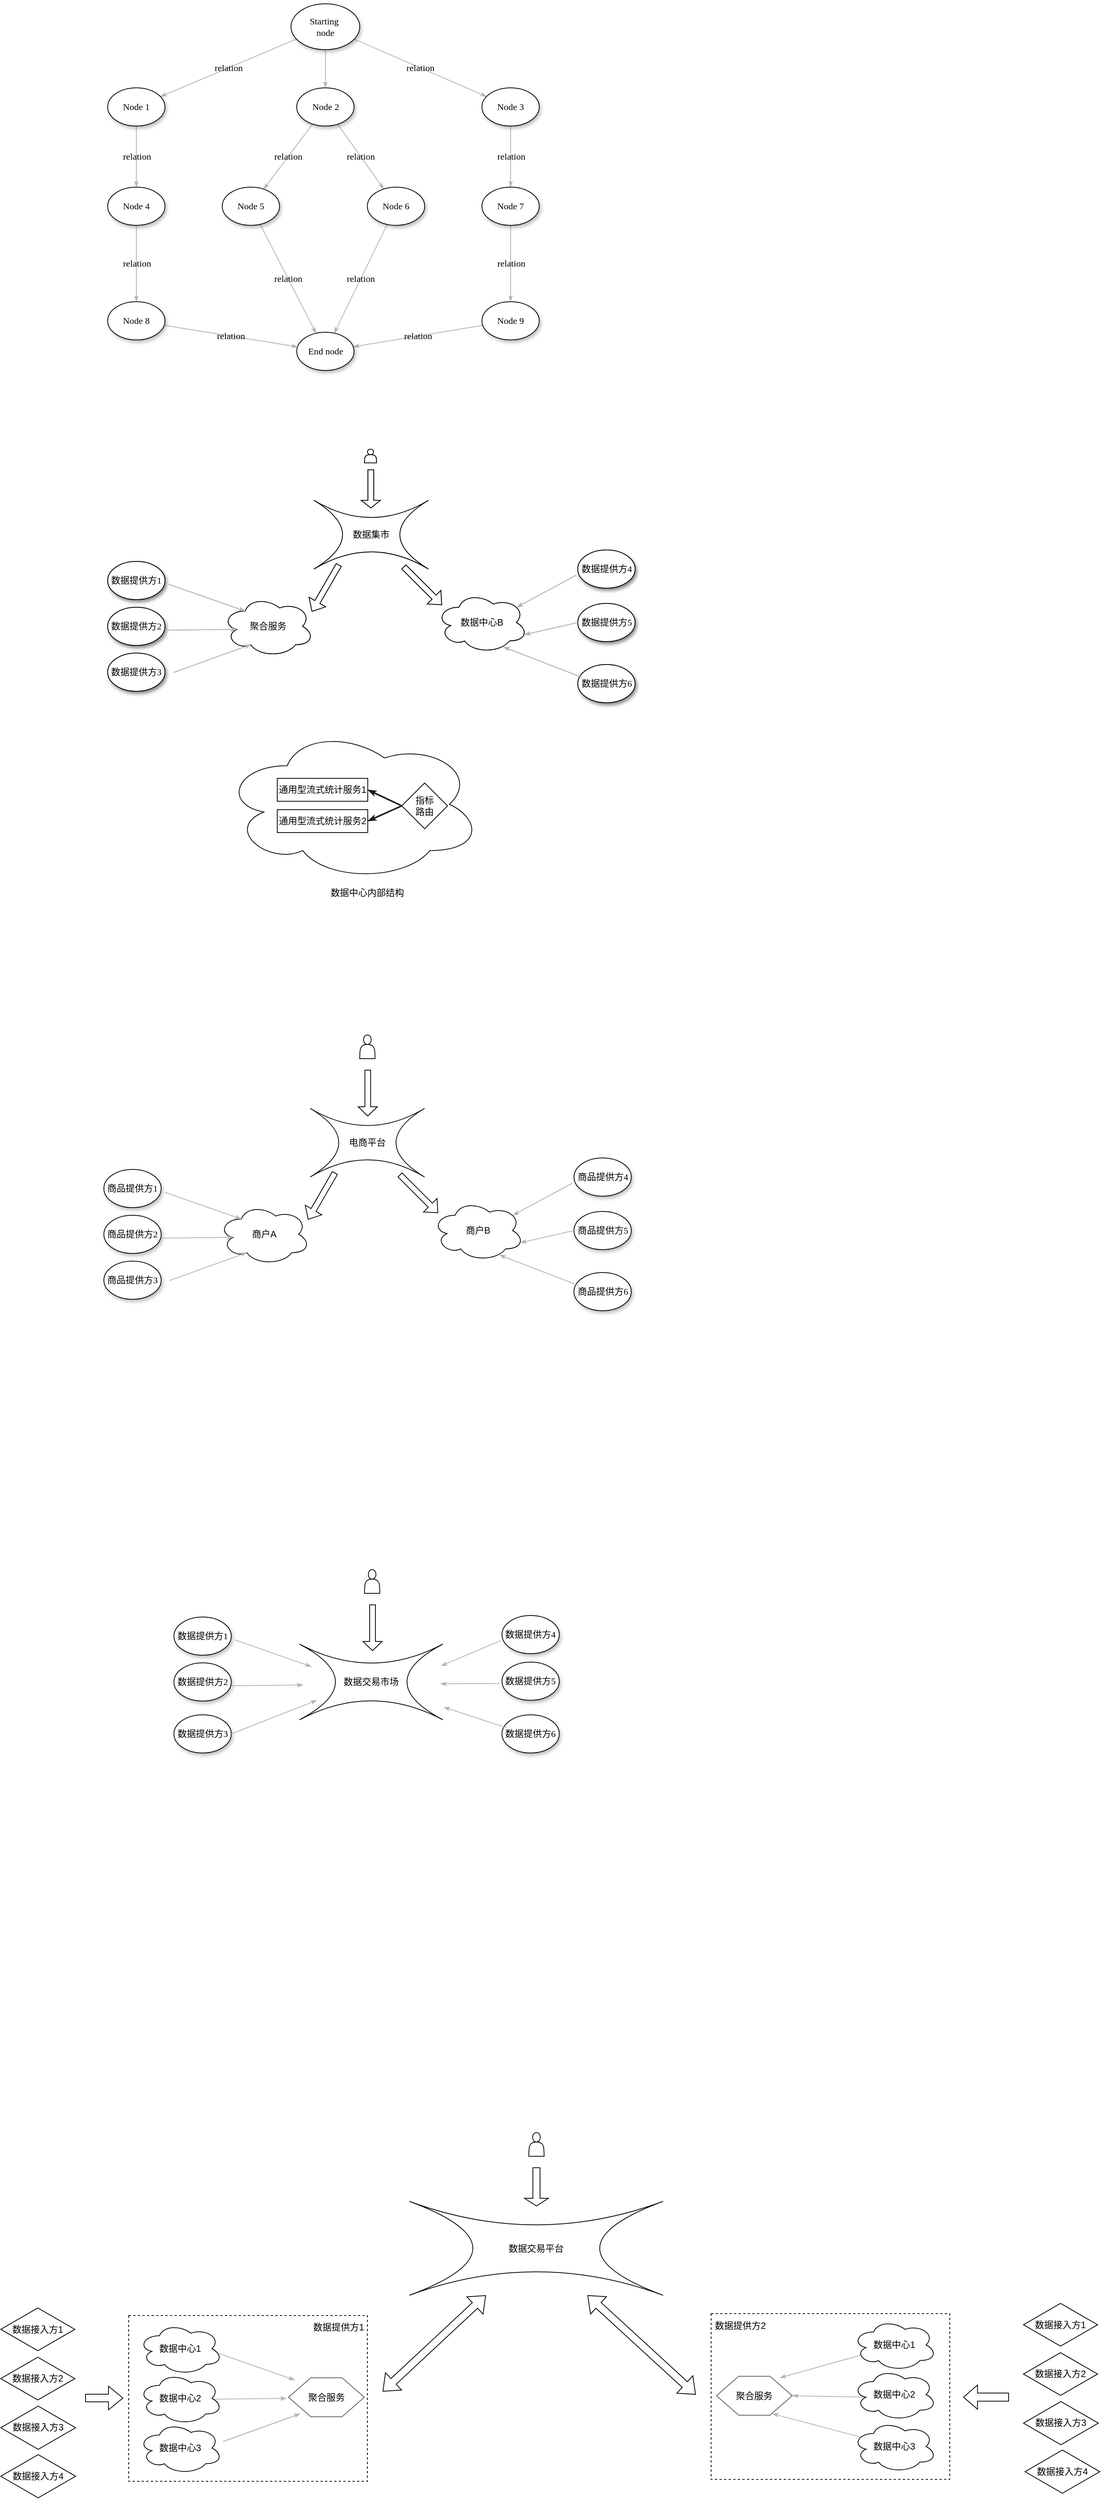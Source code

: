 <mxfile version="26.1.1">
  <diagram name="Page-1" id="42789a77-a242-8287-6e28-9cd8cfd52e62">
    <mxGraphModel dx="1254" dy="1685" grid="1" gridSize="10" guides="1" tooltips="1" connect="1" arrows="1" fold="1" page="1" pageScale="1" pageWidth="1100" pageHeight="850" background="none" math="0" shadow="0">
      <root>
        <mxCell id="0" />
        <mxCell id="1" parent="0" />
        <mxCell id="1ea317790d2ca983-12" style="edgeStyle=none;rounded=1;html=1;labelBackgroundColor=none;startArrow=none;startFill=0;startSize=5;endArrow=classicThin;endFill=1;endSize=5;jettySize=auto;orthogonalLoop=1;strokeColor=#B3B3B3;strokeWidth=1;fontFamily=Verdana;fontSize=12" parent="1" source="1ea317790d2ca983-1" target="1ea317790d2ca983-2" edge="1">
          <mxGeometry relative="1" as="geometry" />
        </mxCell>
        <mxCell id="1ea317790d2ca983-13" value="relation" style="edgeStyle=none;rounded=1;html=1;labelBackgroundColor=none;startArrow=none;startFill=0;startSize=5;endArrow=classicThin;endFill=1;endSize=5;jettySize=auto;orthogonalLoop=1;strokeColor=#B3B3B3;strokeWidth=1;fontFamily=Verdana;fontSize=12" parent="1" source="1ea317790d2ca983-1" target="1ea317790d2ca983-9" edge="1">
          <mxGeometry relative="1" as="geometry" />
        </mxCell>
        <mxCell id="1ea317790d2ca983-14" value="relation" style="edgeStyle=none;rounded=1;html=1;labelBackgroundColor=none;startArrow=none;startFill=0;startSize=5;endArrow=classicThin;endFill=1;endSize=5;jettySize=auto;orthogonalLoop=1;strokeColor=#B3B3B3;strokeWidth=1;fontFamily=Verdana;fontSize=12" parent="1" source="1ea317790d2ca983-1" target="1ea317790d2ca983-3" edge="1">
          <mxGeometry relative="1" as="geometry" />
        </mxCell>
        <mxCell id="1ea317790d2ca983-1" value="Starting&amp;nbsp;&lt;div&gt;node&lt;/div&gt;" style="ellipse;whiteSpace=wrap;html=1;rounded=0;shadow=1;comic=0;labelBackgroundColor=none;strokeWidth=1;fontFamily=Verdana;fontSize=12;align=center;" parent="1" vertex="1">
          <mxGeometry x="450" y="-80" width="90" height="60" as="geometry" />
        </mxCell>
        <mxCell id="1ea317790d2ca983-21" value="relation" style="edgeStyle=none;rounded=1;html=1;labelBackgroundColor=none;startArrow=none;startFill=0;startSize=5;endArrow=classicThin;endFill=1;endSize=5;jettySize=auto;orthogonalLoop=1;strokeColor=#B3B3B3;strokeWidth=1;fontFamily=Verdana;fontSize=12" parent="1" source="1ea317790d2ca983-2" target="1ea317790d2ca983-7" edge="1">
          <mxGeometry relative="1" as="geometry" />
        </mxCell>
        <mxCell id="1ea317790d2ca983-22" value="relation" style="edgeStyle=none;rounded=1;html=1;labelBackgroundColor=none;startArrow=none;startFill=0;startSize=5;endArrow=classicThin;endFill=1;endSize=5;jettySize=auto;orthogonalLoop=1;strokeColor=#B3B3B3;strokeWidth=1;fontFamily=Verdana;fontSize=12" parent="1" source="1ea317790d2ca983-2" target="1ea317790d2ca983-6" edge="1">
          <mxGeometry relative="1" as="geometry" />
        </mxCell>
        <mxCell id="1ea317790d2ca983-2" value="&lt;span&gt;Node 2&lt;/span&gt;" style="ellipse;whiteSpace=wrap;html=1;rounded=0;shadow=1;comic=0;labelBackgroundColor=none;strokeWidth=1;fontFamily=Verdana;fontSize=12;align=center;" parent="1" vertex="1">
          <mxGeometry x="457.5" y="30" width="75" height="50" as="geometry" />
        </mxCell>
        <mxCell id="1ea317790d2ca983-15" value="relation" style="edgeStyle=none;rounded=1;html=1;labelBackgroundColor=none;startArrow=none;startFill=0;startSize=5;endArrow=classicThin;endFill=1;endSize=5;jettySize=auto;orthogonalLoop=1;strokeColor=#B3B3B3;strokeWidth=1;fontFamily=Verdana;fontSize=12" parent="1" source="1ea317790d2ca983-3" target="1ea317790d2ca983-4" edge="1">
          <mxGeometry relative="1" as="geometry" />
        </mxCell>
        <mxCell id="1ea317790d2ca983-3" value="&lt;span&gt;Node 3&lt;/span&gt;" style="ellipse;whiteSpace=wrap;html=1;rounded=0;shadow=1;comic=0;labelBackgroundColor=none;strokeWidth=1;fontFamily=Verdana;fontSize=12;align=center;" parent="1" vertex="1">
          <mxGeometry x="700" y="30" width="75" height="50" as="geometry" />
        </mxCell>
        <mxCell id="1ea317790d2ca983-16" value="relation" style="edgeStyle=none;rounded=1;html=1;labelBackgroundColor=none;startArrow=none;startFill=0;startSize=5;endArrow=classicThin;endFill=1;endSize=5;jettySize=auto;orthogonalLoop=1;strokeColor=#B3B3B3;strokeWidth=1;fontFamily=Verdana;fontSize=12" parent="1" source="1ea317790d2ca983-4" target="1ea317790d2ca983-5" edge="1">
          <mxGeometry relative="1" as="geometry" />
        </mxCell>
        <mxCell id="1ea317790d2ca983-4" value="&lt;span&gt;Node 7&lt;/span&gt;" style="ellipse;whiteSpace=wrap;html=1;rounded=0;shadow=1;comic=0;labelBackgroundColor=none;strokeWidth=1;fontFamily=Verdana;fontSize=12;align=center;" parent="1" vertex="1">
          <mxGeometry x="700" y="160" width="75" height="50" as="geometry" />
        </mxCell>
        <mxCell id="1ea317790d2ca983-17" value="relation" style="edgeStyle=none;rounded=1;html=1;labelBackgroundColor=none;startArrow=none;startFill=0;startSize=5;endArrow=classicThin;endFill=1;endSize=5;jettySize=auto;orthogonalLoop=1;strokeColor=#B3B3B3;strokeWidth=1;fontFamily=Verdana;fontSize=12" parent="1" source="1ea317790d2ca983-5" target="1ea317790d2ca983-8" edge="1">
          <mxGeometry relative="1" as="geometry" />
        </mxCell>
        <mxCell id="1ea317790d2ca983-5" value="&lt;span&gt;Node 9&lt;/span&gt;" style="ellipse;whiteSpace=wrap;html=1;rounded=0;shadow=1;comic=0;labelBackgroundColor=none;strokeWidth=1;fontFamily=Verdana;fontSize=12;align=center;" parent="1" vertex="1">
          <mxGeometry x="700" y="310" width="75" height="50" as="geometry" />
        </mxCell>
        <mxCell id="1ea317790d2ca983-23" value="relation" style="edgeStyle=none;rounded=1;html=1;labelBackgroundColor=none;startArrow=none;startFill=0;startSize=5;endArrow=classicThin;endFill=1;endSize=5;jettySize=auto;orthogonalLoop=1;strokeColor=#B3B3B3;strokeWidth=1;fontFamily=Verdana;fontSize=12" parent="1" source="1ea317790d2ca983-6" target="1ea317790d2ca983-8" edge="1">
          <mxGeometry relative="1" as="geometry" />
        </mxCell>
        <mxCell id="1ea317790d2ca983-6" value="&lt;span&gt;Node 6&lt;/span&gt;" style="ellipse;whiteSpace=wrap;html=1;rounded=0;shadow=1;comic=0;labelBackgroundColor=none;strokeWidth=1;fontFamily=Verdana;fontSize=12;align=center;" parent="1" vertex="1">
          <mxGeometry x="550" y="160" width="75" height="50" as="geometry" />
        </mxCell>
        <mxCell id="1ea317790d2ca983-24" value="relation" style="edgeStyle=none;rounded=1;html=1;labelBackgroundColor=none;startArrow=none;startFill=0;startSize=5;endArrow=classicThin;endFill=1;endSize=5;jettySize=auto;orthogonalLoop=1;strokeColor=#B3B3B3;strokeWidth=1;fontFamily=Verdana;fontSize=12" parent="1" source="1ea317790d2ca983-7" target="1ea317790d2ca983-8" edge="1">
          <mxGeometry relative="1" as="geometry" />
        </mxCell>
        <mxCell id="1ea317790d2ca983-7" value="&lt;span&gt;Node 5&lt;/span&gt;" style="ellipse;whiteSpace=wrap;html=1;rounded=0;shadow=1;comic=0;labelBackgroundColor=none;strokeWidth=1;fontFamily=Verdana;fontSize=12;align=center;" parent="1" vertex="1">
          <mxGeometry x="360" y="160" width="75" height="50" as="geometry" />
        </mxCell>
        <mxCell id="1ea317790d2ca983-8" value="End node" style="ellipse;whiteSpace=wrap;html=1;rounded=0;shadow=1;comic=0;labelBackgroundColor=none;strokeWidth=1;fontFamily=Verdana;fontSize=12;align=center;" parent="1" vertex="1">
          <mxGeometry x="457.5" y="350" width="75" height="50" as="geometry" />
        </mxCell>
        <mxCell id="1ea317790d2ca983-19" value="relation" style="edgeStyle=none;rounded=1;html=1;labelBackgroundColor=none;startArrow=none;startFill=0;startSize=5;endArrow=classicThin;endFill=1;endSize=5;jettySize=auto;orthogonalLoop=1;strokeColor=#B3B3B3;strokeWidth=1;fontFamily=Verdana;fontSize=12" parent="1" source="1ea317790d2ca983-9" target="1ea317790d2ca983-10" edge="1">
          <mxGeometry relative="1" as="geometry" />
        </mxCell>
        <mxCell id="1ea317790d2ca983-9" value="Node 1" style="ellipse;whiteSpace=wrap;html=1;rounded=0;shadow=1;comic=0;labelBackgroundColor=none;strokeWidth=1;fontFamily=Verdana;fontSize=12;align=center;" parent="1" vertex="1">
          <mxGeometry x="210" y="30" width="75" height="50" as="geometry" />
        </mxCell>
        <mxCell id="1ea317790d2ca983-20" value="relation" style="edgeStyle=none;rounded=1;html=1;labelBackgroundColor=none;startArrow=none;startFill=0;startSize=5;endArrow=classicThin;endFill=1;endSize=5;jettySize=auto;orthogonalLoop=1;strokeColor=#B3B3B3;strokeWidth=1;fontFamily=Verdana;fontSize=12" parent="1" source="1ea317790d2ca983-10" target="1ea317790d2ca983-11" edge="1">
          <mxGeometry relative="1" as="geometry" />
        </mxCell>
        <mxCell id="1ea317790d2ca983-10" value="&lt;span&gt;Node 4&lt;/span&gt;" style="ellipse;whiteSpace=wrap;html=1;rounded=0;shadow=1;comic=0;labelBackgroundColor=none;strokeWidth=1;fontFamily=Verdana;fontSize=12;align=center;" parent="1" vertex="1">
          <mxGeometry x="210" y="160" width="75" height="50" as="geometry" />
        </mxCell>
        <mxCell id="1ea317790d2ca983-18" value="relation" style="edgeStyle=none;rounded=1;html=1;labelBackgroundColor=none;startArrow=none;startFill=0;startSize=5;endArrow=classicThin;endFill=1;endSize=5;jettySize=auto;orthogonalLoop=1;strokeColor=#B3B3B3;strokeWidth=1;fontFamily=Verdana;fontSize=12" parent="1" source="1ea317790d2ca983-11" target="1ea317790d2ca983-8" edge="1">
          <mxGeometry relative="1" as="geometry" />
        </mxCell>
        <mxCell id="1ea317790d2ca983-11" value="&lt;span&gt;Node 8&lt;/span&gt;" style="ellipse;whiteSpace=wrap;html=1;rounded=0;shadow=1;comic=0;labelBackgroundColor=none;strokeWidth=1;fontFamily=Verdana;fontSize=12;align=center;" parent="1" vertex="1">
          <mxGeometry x="210" y="310" width="75" height="50" as="geometry" />
        </mxCell>
        <mxCell id="JadHm6w2A9o158eFmOsi-1" value="数据提供方1" style="ellipse;whiteSpace=wrap;html=1;rounded=0;shadow=1;comic=0;labelBackgroundColor=none;strokeWidth=1;fontFamily=Verdana;fontSize=12;align=center;" parent="1" vertex="1">
          <mxGeometry x="210" y="650" width="75" height="50" as="geometry" />
        </mxCell>
        <mxCell id="JadHm6w2A9o158eFmOsi-2" value="数据提供方2" style="ellipse;whiteSpace=wrap;html=1;rounded=0;shadow=1;comic=0;labelBackgroundColor=none;strokeWidth=1;fontFamily=Verdana;fontSize=12;align=center;" parent="1" vertex="1">
          <mxGeometry x="210" y="710" width="75" height="50" as="geometry" />
        </mxCell>
        <mxCell id="JadHm6w2A9o158eFmOsi-5" value="聚合服务" style="ellipse;shape=cloud;whiteSpace=wrap;html=1;" parent="1" vertex="1">
          <mxGeometry x="360" y="695" width="120" height="80" as="geometry" />
        </mxCell>
        <mxCell id="JadHm6w2A9o158eFmOsi-6" value="数据提供方3" style="ellipse;whiteSpace=wrap;html=1;rounded=0;shadow=1;comic=0;labelBackgroundColor=none;strokeWidth=1;fontFamily=Verdana;fontSize=12;align=center;" parent="1" vertex="1">
          <mxGeometry x="210" y="770" width="75" height="50" as="geometry" />
        </mxCell>
        <mxCell id="JadHm6w2A9o158eFmOsi-7" value="数据中心B" style="ellipse;shape=cloud;whiteSpace=wrap;html=1;" parent="1" vertex="1">
          <mxGeometry x="640" y="690" width="120" height="80" as="geometry" />
        </mxCell>
        <mxCell id="JadHm6w2A9o158eFmOsi-8" value="数据提供方4" style="ellipse;whiteSpace=wrap;html=1;rounded=0;shadow=1;comic=0;labelBackgroundColor=none;strokeWidth=1;fontFamily=Verdana;fontSize=12;align=center;" parent="1" vertex="1">
          <mxGeometry x="825.5" y="635" width="75" height="50" as="geometry" />
        </mxCell>
        <mxCell id="JadHm6w2A9o158eFmOsi-9" value="数据提供方5" style="ellipse;whiteSpace=wrap;html=1;rounded=0;shadow=1;comic=0;labelBackgroundColor=none;strokeWidth=1;fontFamily=Verdana;fontSize=12;align=center;" parent="1" vertex="1">
          <mxGeometry x="825.5" y="705" width="75" height="50" as="geometry" />
        </mxCell>
        <mxCell id="JadHm6w2A9o158eFmOsi-10" value="数据提供方6" style="ellipse;whiteSpace=wrap;html=1;rounded=0;shadow=1;comic=0;labelBackgroundColor=none;strokeWidth=1;fontFamily=Verdana;fontSize=12;align=center;" parent="1" vertex="1">
          <mxGeometry x="825.5" y="785" width="75" height="50" as="geometry" />
        </mxCell>
        <mxCell id="JadHm6w2A9o158eFmOsi-11" value="" style="edgeStyle=none;rounded=1;html=1;labelBackgroundColor=none;startArrow=none;startFill=0;startSize=5;endArrow=classicThin;endFill=1;endSize=5;jettySize=auto;orthogonalLoop=1;strokeColor=#B3B3B3;strokeWidth=1;fontFamily=Verdana;fontSize=12;exitX=-0.027;exitY=0.66;exitDx=0;exitDy=0;exitPerimeter=0;entryX=0.88;entryY=0.25;entryDx=0;entryDy=0;entryPerimeter=0;" parent="1" source="JadHm6w2A9o158eFmOsi-8" target="JadHm6w2A9o158eFmOsi-7" edge="1">
          <mxGeometry x="-0.478" y="144" relative="1" as="geometry">
            <mxPoint x="930" y="695" as="sourcePoint" />
            <mxPoint x="760" y="723" as="targetPoint" />
            <mxPoint as="offset" />
          </mxGeometry>
        </mxCell>
        <mxCell id="JadHm6w2A9o158eFmOsi-12" value="" style="edgeStyle=none;rounded=1;html=1;labelBackgroundColor=none;startArrow=none;startFill=0;startSize=5;endArrow=classicThin;endFill=1;endSize=5;jettySize=auto;orthogonalLoop=1;strokeColor=#B3B3B3;strokeWidth=1;fontFamily=Verdana;fontSize=12;exitX=0;exitY=0.5;exitDx=0;exitDy=0;entryX=0.96;entryY=0.7;entryDx=0;entryDy=0;entryPerimeter=0;" parent="1" source="JadHm6w2A9o158eFmOsi-9" target="JadHm6w2A9o158eFmOsi-7" edge="1">
          <mxGeometry x="-0.478" y="144" relative="1" as="geometry">
            <mxPoint x="833.5" y="678" as="sourcePoint" />
            <mxPoint x="770" y="733" as="targetPoint" />
            <mxPoint as="offset" />
          </mxGeometry>
        </mxCell>
        <mxCell id="JadHm6w2A9o158eFmOsi-13" value="" style="edgeStyle=none;rounded=1;html=1;labelBackgroundColor=none;startArrow=none;startFill=0;startSize=5;endArrow=classicThin;endFill=1;endSize=5;jettySize=auto;orthogonalLoop=1;strokeColor=#B3B3B3;strokeWidth=1;fontFamily=Verdana;fontSize=12;entryX=0.733;entryY=0.9;entryDx=0;entryDy=0;entryPerimeter=0;exitX=0.08;exitY=0.34;exitDx=0;exitDy=0;exitPerimeter=0;" parent="1" source="JadHm6w2A9o158eFmOsi-10" target="JadHm6w2A9o158eFmOsi-7" edge="1">
          <mxGeometry x="-0.478" y="144" relative="1" as="geometry">
            <mxPoint x="817.5" y="795" as="sourcePoint" />
            <mxPoint x="780" y="743" as="targetPoint" />
            <mxPoint as="offset" />
          </mxGeometry>
        </mxCell>
        <mxCell id="JadHm6w2A9o158eFmOsi-14" value="" style="edgeStyle=none;rounded=1;html=1;labelBackgroundColor=none;startArrow=none;startFill=0;startSize=5;endArrow=classicThin;endFill=1;endSize=5;jettySize=auto;orthogonalLoop=1;strokeColor=#B3B3B3;strokeWidth=1;fontFamily=Verdana;fontSize=12;entryX=0.25;entryY=0.25;entryDx=0;entryDy=0;entryPerimeter=0;" parent="1" target="JadHm6w2A9o158eFmOsi-5" edge="1">
          <mxGeometry x="-0.478" y="144" relative="1" as="geometry">
            <mxPoint x="290" y="680" as="sourcePoint" />
            <mxPoint x="320" y="690" as="targetPoint" />
            <mxPoint as="offset" />
          </mxGeometry>
        </mxCell>
        <mxCell id="JadHm6w2A9o158eFmOsi-15" value="" style="edgeStyle=none;rounded=1;html=1;labelBackgroundColor=none;startArrow=none;startFill=0;startSize=5;endArrow=classicThin;endFill=1;endSize=5;jettySize=auto;orthogonalLoop=1;strokeColor=#B3B3B3;strokeWidth=1;fontFamily=Verdana;fontSize=12;entryX=0.16;entryY=0.55;entryDx=0;entryDy=0;entryPerimeter=0;" parent="1" target="JadHm6w2A9o158eFmOsi-5" edge="1">
          <mxGeometry x="-0.478" y="144" relative="1" as="geometry">
            <mxPoint x="285" y="740" as="sourcePoint" />
            <mxPoint x="355" y="775" as="targetPoint" />
            <mxPoint as="offset" />
          </mxGeometry>
        </mxCell>
        <mxCell id="JadHm6w2A9o158eFmOsi-16" value="" style="edgeStyle=none;rounded=1;html=1;labelBackgroundColor=none;startArrow=none;startFill=0;startSize=5;endArrow=classicThin;endFill=1;endSize=5;jettySize=auto;orthogonalLoop=1;strokeColor=#B3B3B3;strokeWidth=1;fontFamily=Verdana;fontSize=12;entryX=0.31;entryY=0.8;entryDx=0;entryDy=0;entryPerimeter=0;" parent="1" target="JadHm6w2A9o158eFmOsi-5" edge="1">
          <mxGeometry x="-0.478" y="144" relative="1" as="geometry">
            <mxPoint x="296" y="795.5" as="sourcePoint" />
            <mxPoint x="360" y="794.5" as="targetPoint" />
            <mxPoint as="offset" />
          </mxGeometry>
        </mxCell>
        <mxCell id="JadHm6w2A9o158eFmOsi-19" value="数据集市" style="shape=switch;whiteSpace=wrap;html=1;" parent="1" vertex="1">
          <mxGeometry x="480" y="570" width="150" height="90" as="geometry" />
        </mxCell>
        <mxCell id="JadHm6w2A9o158eFmOsi-20" value="" style="shape=actor;whiteSpace=wrap;html=1;" parent="1" vertex="1">
          <mxGeometry x="546.25" y="503" width="15.75" height="18" as="geometry" />
        </mxCell>
        <mxCell id="JadHm6w2A9o158eFmOsi-21" value="" style="shape=singleArrow;direction=south;whiteSpace=wrap;html=1;" parent="1" vertex="1">
          <mxGeometry x="542" y="530" width="25" height="50" as="geometry" />
        </mxCell>
        <mxCell id="JadHm6w2A9o158eFmOsi-23" value="" style="shape=singleArrow;direction=south;whiteSpace=wrap;html=1;rotation=30;" parent="1" vertex="1">
          <mxGeometry x="482.5" y="650" width="25" height="70" as="geometry" />
        </mxCell>
        <mxCell id="JadHm6w2A9o158eFmOsi-24" value="" style="shape=singleArrow;direction=south;whiteSpace=wrap;html=1;rotation=-45;" parent="1" vertex="1">
          <mxGeometry x="610" y="647" width="25" height="70" as="geometry" />
        </mxCell>
        <mxCell id="JadHm6w2A9o158eFmOsi-29" value="" style="ellipse;shape=cloud;whiteSpace=wrap;html=1;" parent="1" vertex="1">
          <mxGeometry x="360" y="867" width="340" height="202" as="geometry" />
        </mxCell>
        <mxCell id="JadHm6w2A9o158eFmOsi-33" value="指标&lt;div&gt;路由&lt;/div&gt;" style="rhombus;whiteSpace=wrap;html=1;" parent="1" vertex="1">
          <mxGeometry x="595" y="940" width="60" height="60" as="geometry" />
        </mxCell>
        <mxCell id="JadHm6w2A9o158eFmOsi-34" value="通用型流式统计服务2" style="rounded=0;whiteSpace=wrap;html=1;" parent="1" vertex="1">
          <mxGeometry x="432" y="975" width="118.5" height="30" as="geometry" />
        </mxCell>
        <mxCell id="JadHm6w2A9o158eFmOsi-35" value="" style="edgeStyle=none;rounded=1;html=1;labelBackgroundColor=none;startArrow=none;startFill=0;startSize=5;endArrow=classicThin;endFill=1;endSize=5;jettySize=auto;orthogonalLoop=1;strokeColor=#1A1A1A;strokeWidth=2;fontFamily=Verdana;fontSize=12;exitX=0;exitY=0.5;exitDx=0;exitDy=0;entryX=1;entryY=0.5;entryDx=0;entryDy=0;" parent="1" source="JadHm6w2A9o158eFmOsi-33" target="JadHm6w2A9o158eFmOsi-38" edge="1">
          <mxGeometry x="-0.478" y="144" relative="1" as="geometry">
            <mxPoint x="655" y="962.5" as="sourcePoint" />
            <mxPoint x="552" y="954.5" as="targetPoint" />
            <mxPoint as="offset" />
          </mxGeometry>
        </mxCell>
        <mxCell id="JadHm6w2A9o158eFmOsi-36" value="" style="edgeStyle=none;rounded=1;html=1;labelBackgroundColor=none;startArrow=none;startFill=0;startSize=5;endArrow=classicThin;endFill=1;endSize=5;jettySize=auto;orthogonalLoop=1;strokeColor=#1A1A1A;strokeWidth=2;fontFamily=Verdana;fontSize=12;entryX=1;entryY=0.5;entryDx=0;entryDy=0;exitX=0;exitY=0.5;exitDx=0;exitDy=0;" parent="1" source="JadHm6w2A9o158eFmOsi-33" target="JadHm6w2A9o158eFmOsi-34" edge="1">
          <mxGeometry x="-0.478" y="144" relative="1" as="geometry">
            <mxPoint x="587" y="972" as="sourcePoint" />
            <mxPoint x="554" y="965" as="targetPoint" />
            <mxPoint as="offset" />
          </mxGeometry>
        </mxCell>
        <mxCell id="JadHm6w2A9o158eFmOsi-37" value="数据中心内部结构" style="text;html=1;align=center;verticalAlign=middle;whiteSpace=wrap;rounded=0;" parent="1" vertex="1">
          <mxGeometry x="482" y="1069" width="136" height="30" as="geometry" />
        </mxCell>
        <mxCell id="JadHm6w2A9o158eFmOsi-38" value="通用型流式统计服务1" style="rounded=0;whiteSpace=wrap;html=1;" parent="1" vertex="1">
          <mxGeometry x="432" y="934" width="118.5" height="30" as="geometry" />
        </mxCell>
        <mxCell id="JadHm6w2A9o158eFmOsi-39" value="商品提供方1" style="ellipse;whiteSpace=wrap;html=1;rounded=0;shadow=1;comic=0;labelBackgroundColor=none;strokeWidth=1;fontFamily=Verdana;fontSize=12;align=center;" parent="1" vertex="1">
          <mxGeometry x="205" y="1446" width="75" height="50" as="geometry" />
        </mxCell>
        <mxCell id="JadHm6w2A9o158eFmOsi-40" value="商品提供方2" style="ellipse;whiteSpace=wrap;html=1;rounded=0;shadow=1;comic=0;labelBackgroundColor=none;strokeWidth=1;fontFamily=Verdana;fontSize=12;align=center;" parent="1" vertex="1">
          <mxGeometry x="205" y="1506" width="75" height="50" as="geometry" />
        </mxCell>
        <mxCell id="JadHm6w2A9o158eFmOsi-41" value="商户A" style="ellipse;shape=cloud;whiteSpace=wrap;html=1;" parent="1" vertex="1">
          <mxGeometry x="355" y="1491" width="120" height="80" as="geometry" />
        </mxCell>
        <mxCell id="JadHm6w2A9o158eFmOsi-42" value="商品提供方3" style="ellipse;whiteSpace=wrap;html=1;rounded=0;shadow=1;comic=0;labelBackgroundColor=none;strokeWidth=1;fontFamily=Verdana;fontSize=12;align=center;" parent="1" vertex="1">
          <mxGeometry x="205" y="1566" width="75" height="50" as="geometry" />
        </mxCell>
        <mxCell id="JadHm6w2A9o158eFmOsi-43" value="商户B" style="ellipse;shape=cloud;whiteSpace=wrap;html=1;" parent="1" vertex="1">
          <mxGeometry x="635" y="1486" width="120" height="80" as="geometry" />
        </mxCell>
        <mxCell id="JadHm6w2A9o158eFmOsi-44" value="商品提供方4" style="ellipse;whiteSpace=wrap;html=1;rounded=0;shadow=1;comic=0;labelBackgroundColor=none;strokeWidth=1;fontFamily=Verdana;fontSize=12;align=center;" parent="1" vertex="1">
          <mxGeometry x="820.5" y="1431" width="75" height="50" as="geometry" />
        </mxCell>
        <mxCell id="JadHm6w2A9o158eFmOsi-45" value="商品提供方5" style="ellipse;whiteSpace=wrap;html=1;rounded=0;shadow=1;comic=0;labelBackgroundColor=none;strokeWidth=1;fontFamily=Verdana;fontSize=12;align=center;" parent="1" vertex="1">
          <mxGeometry x="820.5" y="1501" width="75" height="50" as="geometry" />
        </mxCell>
        <mxCell id="JadHm6w2A9o158eFmOsi-46" value="商品提供方6" style="ellipse;whiteSpace=wrap;html=1;rounded=0;shadow=1;comic=0;labelBackgroundColor=none;strokeWidth=1;fontFamily=Verdana;fontSize=12;align=center;" parent="1" vertex="1">
          <mxGeometry x="820.5" y="1581" width="75" height="50" as="geometry" />
        </mxCell>
        <mxCell id="JadHm6w2A9o158eFmOsi-47" value="" style="edgeStyle=none;rounded=1;html=1;labelBackgroundColor=none;startArrow=none;startFill=0;startSize=5;endArrow=classicThin;endFill=1;endSize=5;jettySize=auto;orthogonalLoop=1;strokeColor=#B3B3B3;strokeWidth=1;fontFamily=Verdana;fontSize=12;exitX=-0.027;exitY=0.66;exitDx=0;exitDy=0;exitPerimeter=0;entryX=0.88;entryY=0.25;entryDx=0;entryDy=0;entryPerimeter=0;" parent="1" source="JadHm6w2A9o158eFmOsi-44" target="JadHm6w2A9o158eFmOsi-43" edge="1">
          <mxGeometry x="-0.478" y="144" relative="1" as="geometry">
            <mxPoint x="925" y="1491" as="sourcePoint" />
            <mxPoint x="755" y="1519" as="targetPoint" />
            <mxPoint as="offset" />
          </mxGeometry>
        </mxCell>
        <mxCell id="JadHm6w2A9o158eFmOsi-48" value="" style="edgeStyle=none;rounded=1;html=1;labelBackgroundColor=none;startArrow=none;startFill=0;startSize=5;endArrow=classicThin;endFill=1;endSize=5;jettySize=auto;orthogonalLoop=1;strokeColor=#B3B3B3;strokeWidth=1;fontFamily=Verdana;fontSize=12;exitX=0;exitY=0.5;exitDx=0;exitDy=0;entryX=0.96;entryY=0.7;entryDx=0;entryDy=0;entryPerimeter=0;" parent="1" source="JadHm6w2A9o158eFmOsi-45" target="JadHm6w2A9o158eFmOsi-43" edge="1">
          <mxGeometry x="-0.478" y="144" relative="1" as="geometry">
            <mxPoint x="828.5" y="1474" as="sourcePoint" />
            <mxPoint x="765" y="1529" as="targetPoint" />
            <mxPoint as="offset" />
          </mxGeometry>
        </mxCell>
        <mxCell id="JadHm6w2A9o158eFmOsi-49" value="" style="edgeStyle=none;rounded=1;html=1;labelBackgroundColor=none;startArrow=none;startFill=0;startSize=5;endArrow=classicThin;endFill=1;endSize=5;jettySize=auto;orthogonalLoop=1;strokeColor=#B3B3B3;strokeWidth=1;fontFamily=Verdana;fontSize=12;entryX=0.733;entryY=0.9;entryDx=0;entryDy=0;entryPerimeter=0;exitX=0.08;exitY=0.34;exitDx=0;exitDy=0;exitPerimeter=0;" parent="1" source="JadHm6w2A9o158eFmOsi-46" target="JadHm6w2A9o158eFmOsi-43" edge="1">
          <mxGeometry x="-0.478" y="144" relative="1" as="geometry">
            <mxPoint x="812.5" y="1591" as="sourcePoint" />
            <mxPoint x="775" y="1539" as="targetPoint" />
            <mxPoint as="offset" />
          </mxGeometry>
        </mxCell>
        <mxCell id="JadHm6w2A9o158eFmOsi-50" value="" style="edgeStyle=none;rounded=1;html=1;labelBackgroundColor=none;startArrow=none;startFill=0;startSize=5;endArrow=classicThin;endFill=1;endSize=5;jettySize=auto;orthogonalLoop=1;strokeColor=#B3B3B3;strokeWidth=1;fontFamily=Verdana;fontSize=12;entryX=0.25;entryY=0.25;entryDx=0;entryDy=0;entryPerimeter=0;" parent="1" target="JadHm6w2A9o158eFmOsi-41" edge="1">
          <mxGeometry x="-0.478" y="144" relative="1" as="geometry">
            <mxPoint x="285" y="1476" as="sourcePoint" />
            <mxPoint x="315" y="1486" as="targetPoint" />
            <mxPoint as="offset" />
          </mxGeometry>
        </mxCell>
        <mxCell id="JadHm6w2A9o158eFmOsi-51" value="" style="edgeStyle=none;rounded=1;html=1;labelBackgroundColor=none;startArrow=none;startFill=0;startSize=5;endArrow=classicThin;endFill=1;endSize=5;jettySize=auto;orthogonalLoop=1;strokeColor=#B3B3B3;strokeWidth=1;fontFamily=Verdana;fontSize=12;entryX=0.16;entryY=0.55;entryDx=0;entryDy=0;entryPerimeter=0;" parent="1" target="JadHm6w2A9o158eFmOsi-41" edge="1">
          <mxGeometry x="-0.478" y="144" relative="1" as="geometry">
            <mxPoint x="280" y="1536" as="sourcePoint" />
            <mxPoint x="350" y="1571" as="targetPoint" />
            <mxPoint as="offset" />
          </mxGeometry>
        </mxCell>
        <mxCell id="JadHm6w2A9o158eFmOsi-52" value="" style="edgeStyle=none;rounded=1;html=1;labelBackgroundColor=none;startArrow=none;startFill=0;startSize=5;endArrow=classicThin;endFill=1;endSize=5;jettySize=auto;orthogonalLoop=1;strokeColor=#B3B3B3;strokeWidth=1;fontFamily=Verdana;fontSize=12;entryX=0.31;entryY=0.8;entryDx=0;entryDy=0;entryPerimeter=0;" parent="1" target="JadHm6w2A9o158eFmOsi-41" edge="1">
          <mxGeometry x="-0.478" y="144" relative="1" as="geometry">
            <mxPoint x="291" y="1591.5" as="sourcePoint" />
            <mxPoint x="355" y="1590.5" as="targetPoint" />
            <mxPoint as="offset" />
          </mxGeometry>
        </mxCell>
        <mxCell id="JadHm6w2A9o158eFmOsi-53" value="电商平台" style="shape=switch;whiteSpace=wrap;html=1;" parent="1" vertex="1">
          <mxGeometry x="475" y="1366" width="150" height="90" as="geometry" />
        </mxCell>
        <mxCell id="JadHm6w2A9o158eFmOsi-54" value="" style="shape=actor;whiteSpace=wrap;html=1;" parent="1" vertex="1">
          <mxGeometry x="540" y="1270" width="20" height="31" as="geometry" />
        </mxCell>
        <mxCell id="JadHm6w2A9o158eFmOsi-55" value="" style="shape=singleArrow;direction=south;whiteSpace=wrap;html=1;" parent="1" vertex="1">
          <mxGeometry x="538" y="1316" width="25" height="60" as="geometry" />
        </mxCell>
        <mxCell id="JadHm6w2A9o158eFmOsi-56" value="" style="shape=singleArrow;direction=south;whiteSpace=wrap;html=1;rotation=30;" parent="1" vertex="1">
          <mxGeometry x="477.5" y="1446" width="25" height="70" as="geometry" />
        </mxCell>
        <mxCell id="JadHm6w2A9o158eFmOsi-57" value="" style="shape=singleArrow;direction=south;whiteSpace=wrap;html=1;rotation=-45;" parent="1" vertex="1">
          <mxGeometry x="605" y="1443" width="25" height="70" as="geometry" />
        </mxCell>
        <mxCell id="JadHm6w2A9o158eFmOsi-77" value="数据提供方1" style="ellipse;whiteSpace=wrap;html=1;rounded=0;shadow=1;comic=0;labelBackgroundColor=none;strokeWidth=1;fontFamily=Verdana;fontSize=12;align=center;" parent="1" vertex="1">
          <mxGeometry x="296.75" y="2032" width="75" height="50" as="geometry" />
        </mxCell>
        <mxCell id="JadHm6w2A9o158eFmOsi-78" value="数据提供方2" style="ellipse;whiteSpace=wrap;html=1;rounded=0;shadow=1;comic=0;labelBackgroundColor=none;strokeWidth=1;fontFamily=Verdana;fontSize=12;align=center;" parent="1" vertex="1">
          <mxGeometry x="296.75" y="2092" width="75" height="50" as="geometry" />
        </mxCell>
        <mxCell id="JadHm6w2A9o158eFmOsi-80" value="数据提供方3" style="ellipse;whiteSpace=wrap;html=1;rounded=0;shadow=1;comic=0;labelBackgroundColor=none;strokeWidth=1;fontFamily=Verdana;fontSize=12;align=center;" parent="1" vertex="1">
          <mxGeometry x="296.75" y="2160" width="75" height="50" as="geometry" />
        </mxCell>
        <mxCell id="JadHm6w2A9o158eFmOsi-82" value="数据提供方4" style="ellipse;whiteSpace=wrap;html=1;rounded=0;shadow=1;comic=0;labelBackgroundColor=none;strokeWidth=1;fontFamily=Verdana;fontSize=12;align=center;" parent="1" vertex="1">
          <mxGeometry x="726.25" y="2030" width="75" height="50" as="geometry" />
        </mxCell>
        <mxCell id="JadHm6w2A9o158eFmOsi-83" value="数据提供方5" style="ellipse;whiteSpace=wrap;html=1;rounded=0;shadow=1;comic=0;labelBackgroundColor=none;strokeWidth=1;fontFamily=Verdana;fontSize=12;align=center;" parent="1" vertex="1">
          <mxGeometry x="726.25" y="2091" width="75" height="50" as="geometry" />
        </mxCell>
        <mxCell id="JadHm6w2A9o158eFmOsi-84" value="数据提供方6" style="ellipse;whiteSpace=wrap;html=1;rounded=0;shadow=1;comic=0;labelBackgroundColor=none;strokeWidth=1;fontFamily=Verdana;fontSize=12;align=center;" parent="1" vertex="1">
          <mxGeometry x="726.25" y="2160" width="75" height="50" as="geometry" />
        </mxCell>
        <mxCell id="JadHm6w2A9o158eFmOsi-85" value="" style="edgeStyle=none;rounded=1;html=1;labelBackgroundColor=none;startArrow=none;startFill=0;startSize=5;endArrow=classicThin;endFill=1;endSize=5;jettySize=auto;orthogonalLoop=1;strokeColor=#B3B3B3;strokeWidth=1;fontFamily=Verdana;fontSize=12;exitX=-0.027;exitY=0.66;exitDx=0;exitDy=0;exitPerimeter=0;entryX=0.88;entryY=0.25;entryDx=0;entryDy=0;entryPerimeter=0;" parent="1" source="JadHm6w2A9o158eFmOsi-82" edge="1">
          <mxGeometry x="-0.478" y="144" relative="1" as="geometry">
            <mxPoint x="830.75" y="2081" as="sourcePoint" />
            <mxPoint x="646.35" y="2096" as="targetPoint" />
            <mxPoint as="offset" />
          </mxGeometry>
        </mxCell>
        <mxCell id="JadHm6w2A9o158eFmOsi-86" value="" style="edgeStyle=none;rounded=1;html=1;labelBackgroundColor=none;startArrow=none;startFill=0;startSize=5;endArrow=classicThin;endFill=1;endSize=5;jettySize=auto;orthogonalLoop=1;strokeColor=#B3B3B3;strokeWidth=1;fontFamily=Verdana;fontSize=12;exitX=0;exitY=0.5;exitDx=0;exitDy=0;" parent="1" edge="1">
          <mxGeometry x="-0.478" y="144" relative="1" as="geometry">
            <mxPoint x="723.25" y="2119" as="sourcePoint" />
            <mxPoint x="645.75" y="2119.453" as="targetPoint" />
            <mxPoint as="offset" />
          </mxGeometry>
        </mxCell>
        <mxCell id="JadHm6w2A9o158eFmOsi-87" value="" style="edgeStyle=none;rounded=1;html=1;labelBackgroundColor=none;startArrow=none;startFill=0;startSize=5;endArrow=classicThin;endFill=1;endSize=5;jettySize=auto;orthogonalLoop=1;strokeColor=#B3B3B3;strokeWidth=1;fontFamily=Verdana;fontSize=12;exitX=0.08;exitY=0.34;exitDx=0;exitDy=0;exitPerimeter=0;" parent="1" source="JadHm6w2A9o158eFmOsi-84" edge="1">
          <mxGeometry x="-0.478" y="144" relative="1" as="geometry">
            <mxPoint x="816.25" y="2181" as="sourcePoint" />
            <mxPoint x="650" y="2150" as="targetPoint" />
            <mxPoint as="offset" />
          </mxGeometry>
        </mxCell>
        <mxCell id="JadHm6w2A9o158eFmOsi-88" value="" style="edgeStyle=none;rounded=1;html=1;labelBackgroundColor=none;startArrow=none;startFill=0;startSize=5;endArrow=classicThin;endFill=1;endSize=5;jettySize=auto;orthogonalLoop=1;strokeColor=#B3B3B3;strokeWidth=1;fontFamily=Verdana;fontSize=12;entryX=0.25;entryY=0.25;entryDx=0;entryDy=0;entryPerimeter=0;" parent="1" edge="1">
          <mxGeometry x="-0.478" y="144" relative="1" as="geometry">
            <mxPoint x="376.75" y="2062" as="sourcePoint" />
            <mxPoint x="476.75" y="2097" as="targetPoint" />
            <mxPoint as="offset" />
          </mxGeometry>
        </mxCell>
        <mxCell id="JadHm6w2A9o158eFmOsi-89" value="" style="edgeStyle=none;rounded=1;html=1;labelBackgroundColor=none;startArrow=none;startFill=0;startSize=5;endArrow=classicThin;endFill=1;endSize=5;jettySize=auto;orthogonalLoop=1;strokeColor=#B3B3B3;strokeWidth=1;fontFamily=Verdana;fontSize=12;entryX=0.16;entryY=0.55;entryDx=0;entryDy=0;entryPerimeter=0;" parent="1" edge="1">
          <mxGeometry x="-0.478" y="144" relative="1" as="geometry">
            <mxPoint x="371.75" y="2122" as="sourcePoint" />
            <mxPoint x="465.95" y="2121" as="targetPoint" />
            <mxPoint as="offset" />
          </mxGeometry>
        </mxCell>
        <mxCell id="JadHm6w2A9o158eFmOsi-90" value="" style="edgeStyle=none;rounded=1;html=1;labelBackgroundColor=none;startArrow=none;startFill=0;startSize=5;endArrow=classicThin;endFill=1;endSize=5;jettySize=auto;orthogonalLoop=1;strokeColor=#B3B3B3;strokeWidth=1;fontFamily=Verdana;fontSize=12;entryX=0.31;entryY=0.8;entryDx=0;entryDy=0;entryPerimeter=0;exitX=1;exitY=0.5;exitDx=0;exitDy=0;" parent="1" edge="1" source="JadHm6w2A9o158eFmOsi-80">
          <mxGeometry x="-0.478" y="144" relative="1" as="geometry">
            <mxPoint x="382.75" y="2177.5" as="sourcePoint" />
            <mxPoint x="483.95" y="2141" as="targetPoint" />
            <mxPoint as="offset" />
          </mxGeometry>
        </mxCell>
        <mxCell id="JadHm6w2A9o158eFmOsi-91" value="数据交易市场" style="shape=switch;whiteSpace=wrap;html=1;" parent="1" vertex="1">
          <mxGeometry x="461.25" y="2067.5" width="187.5" height="99" as="geometry" />
        </mxCell>
        <mxCell id="JadHm6w2A9o158eFmOsi-92" value="" style="shape=actor;whiteSpace=wrap;html=1;" parent="1" vertex="1">
          <mxGeometry x="546.25" y="1970" width="20" height="31" as="geometry" />
        </mxCell>
        <mxCell id="JadHm6w2A9o158eFmOsi-93" value="" style="shape=singleArrow;direction=south;whiteSpace=wrap;html=1;" parent="1" vertex="1">
          <mxGeometry x="544.25" y="2016" width="25" height="60" as="geometry" />
        </mxCell>
        <mxCell id="J39QNY5taY0jpt4NfU4f-1" value="数据提供方1" style="ellipse;whiteSpace=wrap;html=1;rounded=0;shadow=1;comic=0;labelBackgroundColor=none;strokeWidth=1;fontFamily=Verdana;fontSize=12;align=center;" parent="1" vertex="1">
          <mxGeometry x="210" y="650" width="75" height="50" as="geometry" />
        </mxCell>
        <mxCell id="J39QNY5taY0jpt4NfU4f-2" value="数据提供方2" style="ellipse;whiteSpace=wrap;html=1;rounded=0;shadow=1;comic=0;labelBackgroundColor=none;strokeWidth=1;fontFamily=Verdana;fontSize=12;align=center;" parent="1" vertex="1">
          <mxGeometry x="210" y="710" width="75" height="50" as="geometry" />
        </mxCell>
        <mxCell id="J39QNY5taY0jpt4NfU4f-3" value="聚合服务" style="ellipse;shape=cloud;whiteSpace=wrap;html=1;" parent="1" vertex="1">
          <mxGeometry x="360" y="695" width="120" height="80" as="geometry" />
        </mxCell>
        <mxCell id="J39QNY5taY0jpt4NfU4f-4" value="数据提供方3" style="ellipse;whiteSpace=wrap;html=1;rounded=0;shadow=1;comic=0;labelBackgroundColor=none;strokeWidth=1;fontFamily=Verdana;fontSize=12;align=center;" parent="1" vertex="1">
          <mxGeometry x="210" y="770" width="75" height="50" as="geometry" />
        </mxCell>
        <mxCell id="J39QNY5taY0jpt4NfU4f-5" value="数据中心B" style="ellipse;shape=cloud;whiteSpace=wrap;html=1;" parent="1" vertex="1">
          <mxGeometry x="640" y="690" width="120" height="80" as="geometry" />
        </mxCell>
        <mxCell id="J39QNY5taY0jpt4NfU4f-6" value="数据提供方4" style="ellipse;whiteSpace=wrap;html=1;rounded=0;shadow=1;comic=0;labelBackgroundColor=none;strokeWidth=1;fontFamily=Verdana;fontSize=12;align=center;" parent="1" vertex="1">
          <mxGeometry x="825.5" y="635" width="75" height="50" as="geometry" />
        </mxCell>
        <mxCell id="J39QNY5taY0jpt4NfU4f-7" value="数据提供方5" style="ellipse;whiteSpace=wrap;html=1;rounded=0;shadow=1;comic=0;labelBackgroundColor=none;strokeWidth=1;fontFamily=Verdana;fontSize=12;align=center;" parent="1" vertex="1">
          <mxGeometry x="825.5" y="705" width="75" height="50" as="geometry" />
        </mxCell>
        <mxCell id="J39QNY5taY0jpt4NfU4f-8" value="数据提供方6" style="ellipse;whiteSpace=wrap;html=1;rounded=0;shadow=1;comic=0;labelBackgroundColor=none;strokeWidth=1;fontFamily=Verdana;fontSize=12;align=center;" parent="1" vertex="1">
          <mxGeometry x="825.5" y="785" width="75" height="50" as="geometry" />
        </mxCell>
        <mxCell id="J39QNY5taY0jpt4NfU4f-9" value="" style="edgeStyle=none;rounded=1;html=1;labelBackgroundColor=none;startArrow=none;startFill=0;startSize=5;endArrow=classicThin;endFill=1;endSize=5;jettySize=auto;orthogonalLoop=1;strokeColor=#B3B3B3;strokeWidth=1;fontFamily=Verdana;fontSize=12;exitX=-0.027;exitY=0.66;exitDx=0;exitDy=0;exitPerimeter=0;entryX=0.88;entryY=0.25;entryDx=0;entryDy=0;entryPerimeter=0;" parent="1" source="J39QNY5taY0jpt4NfU4f-6" target="J39QNY5taY0jpt4NfU4f-5" edge="1">
          <mxGeometry x="-0.478" y="144" relative="1" as="geometry">
            <mxPoint x="930" y="695" as="sourcePoint" />
            <mxPoint x="760" y="723" as="targetPoint" />
            <mxPoint as="offset" />
          </mxGeometry>
        </mxCell>
        <mxCell id="J39QNY5taY0jpt4NfU4f-10" value="" style="edgeStyle=none;rounded=1;html=1;labelBackgroundColor=none;startArrow=none;startFill=0;startSize=5;endArrow=classicThin;endFill=1;endSize=5;jettySize=auto;orthogonalLoop=1;strokeColor=#B3B3B3;strokeWidth=1;fontFamily=Verdana;fontSize=12;exitX=0;exitY=0.5;exitDx=0;exitDy=0;entryX=0.96;entryY=0.7;entryDx=0;entryDy=0;entryPerimeter=0;" parent="1" source="J39QNY5taY0jpt4NfU4f-7" target="J39QNY5taY0jpt4NfU4f-5" edge="1">
          <mxGeometry x="-0.478" y="144" relative="1" as="geometry">
            <mxPoint x="833.5" y="678" as="sourcePoint" />
            <mxPoint x="770" y="733" as="targetPoint" />
            <mxPoint as="offset" />
          </mxGeometry>
        </mxCell>
        <mxCell id="J39QNY5taY0jpt4NfU4f-11" value="" style="edgeStyle=none;rounded=1;html=1;labelBackgroundColor=none;startArrow=none;startFill=0;startSize=5;endArrow=classicThin;endFill=1;endSize=5;jettySize=auto;orthogonalLoop=1;strokeColor=#B3B3B3;strokeWidth=1;fontFamily=Verdana;fontSize=12;entryX=0.733;entryY=0.9;entryDx=0;entryDy=0;entryPerimeter=0;exitX=0.08;exitY=0.34;exitDx=0;exitDy=0;exitPerimeter=0;" parent="1" source="J39QNY5taY0jpt4NfU4f-8" target="J39QNY5taY0jpt4NfU4f-5" edge="1">
          <mxGeometry x="-0.478" y="144" relative="1" as="geometry">
            <mxPoint x="817.5" y="795" as="sourcePoint" />
            <mxPoint x="780" y="743" as="targetPoint" />
            <mxPoint as="offset" />
          </mxGeometry>
        </mxCell>
        <mxCell id="J39QNY5taY0jpt4NfU4f-12" value="" style="edgeStyle=none;rounded=1;html=1;labelBackgroundColor=none;startArrow=none;startFill=0;startSize=5;endArrow=classicThin;endFill=1;endSize=5;jettySize=auto;orthogonalLoop=1;strokeColor=#B3B3B3;strokeWidth=1;fontFamily=Verdana;fontSize=12;entryX=0.25;entryY=0.25;entryDx=0;entryDy=0;entryPerimeter=0;" parent="1" target="J39QNY5taY0jpt4NfU4f-3" edge="1">
          <mxGeometry x="-0.478" y="144" relative="1" as="geometry">
            <mxPoint x="290" y="680" as="sourcePoint" />
            <mxPoint x="320" y="690" as="targetPoint" />
            <mxPoint as="offset" />
          </mxGeometry>
        </mxCell>
        <mxCell id="J39QNY5taY0jpt4NfU4f-13" value="" style="edgeStyle=none;rounded=1;html=1;labelBackgroundColor=none;startArrow=none;startFill=0;startSize=5;endArrow=classicThin;endFill=1;endSize=5;jettySize=auto;orthogonalLoop=1;strokeColor=#B3B3B3;strokeWidth=1;fontFamily=Verdana;fontSize=12;entryX=0.16;entryY=0.55;entryDx=0;entryDy=0;entryPerimeter=0;" parent="1" target="J39QNY5taY0jpt4NfU4f-3" edge="1">
          <mxGeometry x="-0.478" y="144" relative="1" as="geometry">
            <mxPoint x="285" y="740" as="sourcePoint" />
            <mxPoint x="355" y="775" as="targetPoint" />
            <mxPoint as="offset" />
          </mxGeometry>
        </mxCell>
        <mxCell id="J39QNY5taY0jpt4NfU4f-14" value="" style="edgeStyle=none;rounded=1;html=1;labelBackgroundColor=none;startArrow=none;startFill=0;startSize=5;endArrow=classicThin;endFill=1;endSize=5;jettySize=auto;orthogonalLoop=1;strokeColor=#B3B3B3;strokeWidth=1;fontFamily=Verdana;fontSize=12;entryX=0.31;entryY=0.8;entryDx=0;entryDy=0;entryPerimeter=0;" parent="1" target="J39QNY5taY0jpt4NfU4f-3" edge="1">
          <mxGeometry x="-0.478" y="144" relative="1" as="geometry">
            <mxPoint x="296" y="795.5" as="sourcePoint" />
            <mxPoint x="360" y="794.5" as="targetPoint" />
            <mxPoint as="offset" />
          </mxGeometry>
        </mxCell>
        <mxCell id="J39QNY5taY0jpt4NfU4f-15" value="数据集市" style="shape=switch;whiteSpace=wrap;html=1;" parent="1" vertex="1">
          <mxGeometry x="480" y="570" width="150" height="90" as="geometry" />
        </mxCell>
        <mxCell id="J39QNY5taY0jpt4NfU4f-16" value="" style="shape=actor;whiteSpace=wrap;html=1;" parent="1" vertex="1">
          <mxGeometry x="546.25" y="503" width="15.75" height="18" as="geometry" />
        </mxCell>
        <mxCell id="J39QNY5taY0jpt4NfU4f-17" value="" style="shape=singleArrow;direction=south;whiteSpace=wrap;html=1;" parent="1" vertex="1">
          <mxGeometry x="542" y="530" width="25" height="50" as="geometry" />
        </mxCell>
        <mxCell id="J39QNY5taY0jpt4NfU4f-18" value="" style="shape=singleArrow;direction=south;whiteSpace=wrap;html=1;rotation=30;" parent="1" vertex="1">
          <mxGeometry x="482.5" y="650" width="25" height="70" as="geometry" />
        </mxCell>
        <mxCell id="J39QNY5taY0jpt4NfU4f-19" value="" style="shape=singleArrow;direction=south;whiteSpace=wrap;html=1;rotation=-45;" parent="1" vertex="1">
          <mxGeometry x="610" y="647" width="25" height="70" as="geometry" />
        </mxCell>
        <mxCell id="J39QNY5taY0jpt4NfU4f-61" value="" style="rounded=0;whiteSpace=wrap;html=1;dashed=1;" parent="1" vertex="1">
          <mxGeometry x="237.5" y="2946.5" width="312.5" height="217" as="geometry" />
        </mxCell>
        <mxCell id="J39QNY5taY0jpt4NfU4f-63" value="" style="edgeStyle=none;rounded=1;html=1;labelBackgroundColor=none;startArrow=none;startFill=0;startSize=5;endArrow=classicThin;endFill=1;endSize=5;jettySize=auto;orthogonalLoop=1;strokeColor=#B3B3B3;strokeWidth=1;fontFamily=Verdana;fontSize=12;entryX=0.25;entryY=0.25;entryDx=0;entryDy=0;entryPerimeter=0;" parent="1" edge="1">
          <mxGeometry x="-0.478" y="144" relative="1" as="geometry">
            <mxPoint x="355" y="2996" as="sourcePoint" />
            <mxPoint x="455" y="3031" as="targetPoint" />
            <mxPoint as="offset" />
          </mxGeometry>
        </mxCell>
        <mxCell id="J39QNY5taY0jpt4NfU4f-64" value="" style="edgeStyle=none;rounded=1;html=1;labelBackgroundColor=none;startArrow=none;startFill=0;startSize=5;endArrow=classicThin;endFill=1;endSize=5;jettySize=auto;orthogonalLoop=1;strokeColor=#B3B3B3;strokeWidth=1;fontFamily=Verdana;fontSize=12;entryX=0.16;entryY=0.55;entryDx=0;entryDy=0;entryPerimeter=0;" parent="1" edge="1">
          <mxGeometry x="-0.478" y="144" relative="1" as="geometry">
            <mxPoint x="350" y="3056" as="sourcePoint" />
            <mxPoint x="444.2" y="3055" as="targetPoint" />
            <mxPoint as="offset" />
          </mxGeometry>
        </mxCell>
        <mxCell id="J39QNY5taY0jpt4NfU4f-65" value="" style="edgeStyle=none;rounded=1;html=1;labelBackgroundColor=none;startArrow=none;startFill=0;startSize=5;endArrow=classicThin;endFill=1;endSize=5;jettySize=auto;orthogonalLoop=1;strokeColor=#B3B3B3;strokeWidth=1;fontFamily=Verdana;fontSize=12;entryX=0.31;entryY=0.8;entryDx=0;entryDy=0;entryPerimeter=0;" parent="1" edge="1">
          <mxGeometry x="-0.478" y="144" relative="1" as="geometry">
            <mxPoint x="361" y="3111.5" as="sourcePoint" />
            <mxPoint x="462.2" y="3075" as="targetPoint" />
            <mxPoint as="offset" />
          </mxGeometry>
        </mxCell>
        <mxCell id="J39QNY5taY0jpt4NfU4f-69" value="" style="edgeStyle=none;rounded=1;html=1;labelBackgroundColor=none;startArrow=none;startFill=0;startSize=5;endArrow=classicThin;endFill=1;endSize=5;jettySize=auto;orthogonalLoop=1;strokeColor=#B3B3B3;strokeWidth=1;fontFamily=Verdana;fontSize=12;entryX=0.31;entryY=0.8;entryDx=0;entryDy=0;entryPerimeter=0;" parent="1" edge="1">
          <mxGeometry x="-0.478" y="144" relative="1" as="geometry">
            <mxPoint x="361" y="3111.5" as="sourcePoint" />
            <mxPoint x="462.2" y="3075" as="targetPoint" />
            <mxPoint as="offset" />
          </mxGeometry>
        </mxCell>
        <mxCell id="J39QNY5taY0jpt4NfU4f-70" value="数据中心1" style="ellipse;shape=cloud;whiteSpace=wrap;html=1;" parent="1" vertex="1">
          <mxGeometry x="250.25" y="2956" width="110" height="68" as="geometry" />
        </mxCell>
        <mxCell id="J39QNY5taY0jpt4NfU4f-71" value="数据中心2" style="ellipse;shape=cloud;whiteSpace=wrap;html=1;" parent="1" vertex="1">
          <mxGeometry x="250.25" y="3021" width="110" height="68" as="geometry" />
        </mxCell>
        <mxCell id="J39QNY5taY0jpt4NfU4f-72" value="数据中心3" style="ellipse;shape=cloud;whiteSpace=wrap;html=1;" parent="1" vertex="1">
          <mxGeometry x="250.25" y="3086" width="110" height="68" as="geometry" />
        </mxCell>
        <mxCell id="J39QNY5taY0jpt4NfU4f-73" value="聚合服务" style="shape=hexagon;perimeter=hexagonPerimeter2;whiteSpace=wrap;html=1;size=0.294;strokeColor=light-dark(#635f5f, #ededed);" parent="1" vertex="1">
          <mxGeometry x="446.75" y="3028" width="99.25" height="51" as="geometry" />
        </mxCell>
        <mxCell id="J39QNY5taY0jpt4NfU4f-75" value="数据提供方1" style="text;html=1;align=center;verticalAlign=middle;whiteSpace=wrap;rounded=0;" parent="1" vertex="1">
          <mxGeometry x="475" y="2946.5" width="75" height="30" as="geometry" />
        </mxCell>
        <mxCell id="J39QNY5taY0jpt4NfU4f-76" value="数据交易平台" style="shape=switch;whiteSpace=wrap;html=1;" parent="1" vertex="1">
          <mxGeometry x="605" y="2797" width="332.25" height="123" as="geometry" />
        </mxCell>
        <mxCell id="J39QNY5taY0jpt4NfU4f-78" value="" style="shape=flexArrow;endArrow=classic;startArrow=classic;html=1;rounded=0;" parent="1" target="J39QNY5taY0jpt4NfU4f-76" edge="1">
          <mxGeometry width="100" height="100" relative="1" as="geometry">
            <mxPoint x="570" y="3046" as="sourcePoint" />
            <mxPoint x="670" y="2936" as="targetPoint" />
          </mxGeometry>
        </mxCell>
        <mxCell id="J39QNY5taY0jpt4NfU4f-79" value="" style="shape=singleArrow;direction=south;whiteSpace=wrap;html=1;" parent="1" vertex="1">
          <mxGeometry x="755.75" y="2753" width="31.25" height="50" as="geometry" />
        </mxCell>
        <mxCell id="J39QNY5taY0jpt4NfU4f-80" value="" style="shape=actor;whiteSpace=wrap;html=1;" parent="1" vertex="1">
          <mxGeometry x="761.38" y="2707" width="20" height="31" as="geometry" />
        </mxCell>
        <mxCell id="J39QNY5taY0jpt4NfU4f-86" value="数据接入方1" style="html=1;whiteSpace=wrap;aspect=fixed;shape=isoRectangle;" parent="1" vertex="1">
          <mxGeometry x="70" y="2935.5" width="97" height="58.2" as="geometry" />
        </mxCell>
        <mxCell id="J39QNY5taY0jpt4NfU4f-87" value="数据接入方2" style="html=1;whiteSpace=wrap;aspect=fixed;shape=isoRectangle;" parent="1" vertex="1">
          <mxGeometry x="70" y="3000" width="97" height="58.2" as="geometry" />
        </mxCell>
        <mxCell id="J39QNY5taY0jpt4NfU4f-88" value="" style="shape=flexArrow;endArrow=classic;html=1;rounded=0;" parent="1" edge="1">
          <mxGeometry width="50" height="50" relative="1" as="geometry">
            <mxPoint x="180.5" y="3054.5" as="sourcePoint" />
            <mxPoint x="230.5" y="3054.5" as="targetPoint" />
          </mxGeometry>
        </mxCell>
        <mxCell id="J39QNY5taY0jpt4NfU4f-89" value="数据接入方3" style="html=1;whiteSpace=wrap;aspect=fixed;shape=isoRectangle;" parent="1" vertex="1">
          <mxGeometry x="70" y="3064" width="98" height="58.8" as="geometry" />
        </mxCell>
        <mxCell id="J39QNY5taY0jpt4NfU4f-144" value="" style="shape=flexArrow;endArrow=classic;startArrow=classic;html=1;rounded=0;" parent="1" target="J39QNY5taY0jpt4NfU4f-76" edge="1">
          <mxGeometry width="100" height="100" relative="1" as="geometry">
            <mxPoint x="980" y="3050" as="sourcePoint" />
            <mxPoint x="820" y="2960" as="targetPoint" />
          </mxGeometry>
        </mxCell>
        <mxCell id="J39QNY5taY0jpt4NfU4f-159" value="数据接入方4" style="html=1;whiteSpace=wrap;aspect=fixed;shape=isoRectangle;" parent="1" vertex="1">
          <mxGeometry x="70" y="3127.5" width="98" height="58.8" as="geometry" />
        </mxCell>
        <mxCell id="J39QNY5taY0jpt4NfU4f-160" value="" style="rounded=0;whiteSpace=wrap;html=1;dashed=1;" parent="1" vertex="1">
          <mxGeometry x="1000" y="2944" width="312.5" height="217" as="geometry" />
        </mxCell>
        <mxCell id="J39QNY5taY0jpt4NfU4f-161" value="" style="edgeStyle=none;rounded=1;html=1;labelBackgroundColor=none;startArrow=none;startFill=0;startSize=5;endArrow=classicThin;endFill=1;endSize=5;jettySize=auto;orthogonalLoop=1;strokeColor=#B3B3B3;strokeWidth=1;fontFamily=Verdana;fontSize=12;" parent="1" edge="1">
          <mxGeometry x="-0.478" y="144" relative="1" as="geometry">
            <mxPoint x="1208" y="2995" as="sourcePoint" />
            <mxPoint x="1090" y="3028" as="targetPoint" />
            <mxPoint as="offset" />
          </mxGeometry>
        </mxCell>
        <mxCell id="J39QNY5taY0jpt4NfU4f-162" value="" style="edgeStyle=none;rounded=1;html=1;labelBackgroundColor=none;startArrow=none;startFill=0;startSize=5;endArrow=classicThin;endFill=1;endSize=5;jettySize=auto;orthogonalLoop=1;strokeColor=#B3B3B3;strokeWidth=1;fontFamily=Verdana;fontSize=12;entryX=1;entryY=0.5;entryDx=0;entryDy=0;exitX=0.16;exitY=0.55;exitDx=0;exitDy=0;exitPerimeter=0;" parent="1" source="J39QNY5taY0jpt4NfU4f-166" target="J39QNY5taY0jpt4NfU4f-168" edge="1">
          <mxGeometry x="-0.478" y="144" relative="1" as="geometry">
            <mxPoint x="1203" y="3055" as="sourcePoint" />
            <mxPoint x="1297.2" y="3054" as="targetPoint" />
            <mxPoint as="offset" />
          </mxGeometry>
        </mxCell>
        <mxCell id="J39QNY5taY0jpt4NfU4f-164" value="" style="edgeStyle=none;rounded=1;html=1;labelBackgroundColor=none;startArrow=none;startFill=0;startSize=5;endArrow=classicThin;endFill=1;endSize=5;jettySize=auto;orthogonalLoop=1;strokeColor=#B3B3B3;strokeWidth=1;fontFamily=Verdana;fontSize=12;entryX=0.736;entryY=0.961;entryDx=0;entryDy=0;entryPerimeter=0;" parent="1" target="J39QNY5taY0jpt4NfU4f-168" edge="1">
          <mxGeometry x="-0.478" y="144" relative="1" as="geometry">
            <mxPoint x="1214" y="3110.5" as="sourcePoint" />
            <mxPoint x="1315.2" y="3074" as="targetPoint" />
            <mxPoint as="offset" />
          </mxGeometry>
        </mxCell>
        <mxCell id="J39QNY5taY0jpt4NfU4f-165" value="数据中心1" style="ellipse;shape=cloud;whiteSpace=wrap;html=1;" parent="1" vertex="1">
          <mxGeometry x="1185.25" y="2951" width="110" height="68" as="geometry" />
        </mxCell>
        <mxCell id="J39QNY5taY0jpt4NfU4f-166" value="数据中心2" style="ellipse;shape=cloud;whiteSpace=wrap;html=1;" parent="1" vertex="1">
          <mxGeometry x="1185.25" y="3016" width="110" height="68" as="geometry" />
        </mxCell>
        <mxCell id="J39QNY5taY0jpt4NfU4f-167" value="数据中心3" style="ellipse;shape=cloud;whiteSpace=wrap;html=1;" parent="1" vertex="1">
          <mxGeometry x="1185.25" y="3084" width="110" height="68" as="geometry" />
        </mxCell>
        <mxCell id="J39QNY5taY0jpt4NfU4f-168" value="聚合服务" style="shape=hexagon;perimeter=hexagonPerimeter2;whiteSpace=wrap;html=1;size=0.294;strokeColor=light-dark(#635f5f, #ededed);" parent="1" vertex="1">
          <mxGeometry x="1007" y="3026" width="99.25" height="51" as="geometry" />
        </mxCell>
        <mxCell id="J39QNY5taY0jpt4NfU4f-169" value="数据提供方2" style="text;html=1;align=center;verticalAlign=middle;whiteSpace=wrap;rounded=0;" parent="1" vertex="1">
          <mxGeometry x="1001" y="2944.5" width="75" height="30" as="geometry" />
        </mxCell>
        <mxCell id="J39QNY5taY0jpt4NfU4f-172" value="" style="shape=flexArrow;endArrow=classic;html=1;rounded=0;width=10.667;endSize=5.773;" parent="1" edge="1">
          <mxGeometry width="50" height="50" relative="1" as="geometry">
            <mxPoint x="1390" y="3053.33" as="sourcePoint" />
            <mxPoint x="1330" y="3053.33" as="targetPoint" />
          </mxGeometry>
        </mxCell>
        <mxCell id="J39QNY5taY0jpt4NfU4f-175" value="数据接入方1" style="html=1;whiteSpace=wrap;aspect=fixed;shape=isoRectangle;" parent="1" vertex="1">
          <mxGeometry x="1409" y="2929.5" width="97" height="58.2" as="geometry" />
        </mxCell>
        <mxCell id="J39QNY5taY0jpt4NfU4f-176" value="数据接入方2" style="html=1;whiteSpace=wrap;aspect=fixed;shape=isoRectangle;" parent="1" vertex="1">
          <mxGeometry x="1409" y="2994" width="97" height="58.2" as="geometry" />
        </mxCell>
        <mxCell id="J39QNY5taY0jpt4NfU4f-177" value="数据接入方3" style="html=1;whiteSpace=wrap;aspect=fixed;shape=isoRectangle;" parent="1" vertex="1">
          <mxGeometry x="1409" y="3058" width="98" height="58.8" as="geometry" />
        </mxCell>
        <mxCell id="J39QNY5taY0jpt4NfU4f-178" value="数据接入方4" style="html=1;whiteSpace=wrap;aspect=fixed;shape=isoRectangle;" parent="1" vertex="1">
          <mxGeometry x="1411" y="3121.5" width="98" height="58.8" as="geometry" />
        </mxCell>
      </root>
    </mxGraphModel>
  </diagram>
</mxfile>
